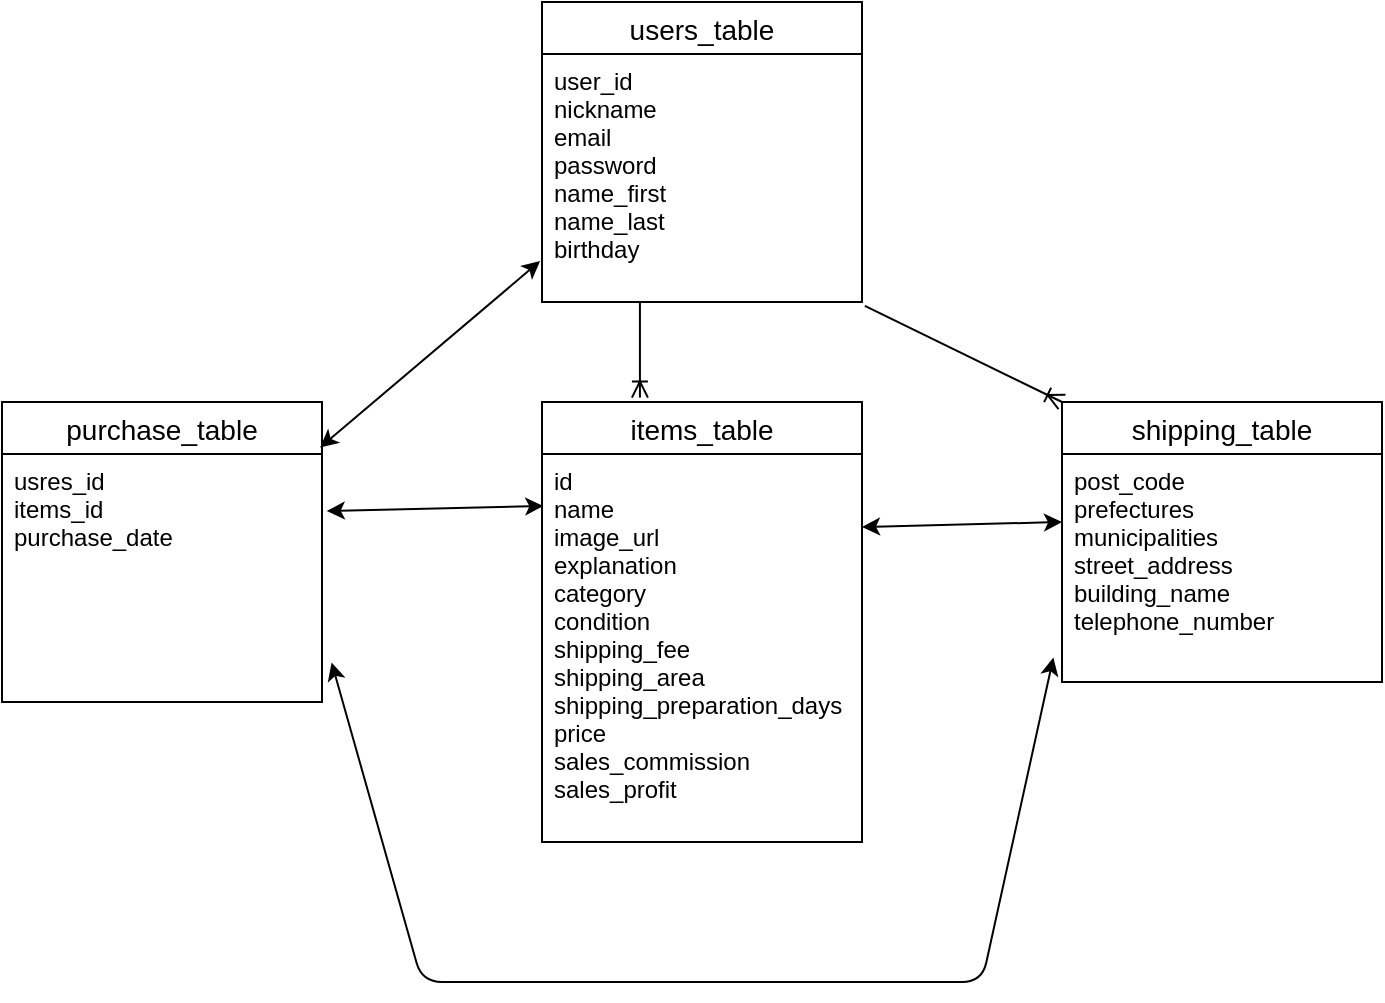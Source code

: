 <mxfile>
    <diagram id="Ton6pZLBZOgEZGGBjpQp" name="ページ1">
        <mxGraphModel dx="802" dy="714" grid="1" gridSize="10" guides="1" tooltips="1" connect="1" arrows="1" fold="1" page="1" pageScale="1" pageWidth="827" pageHeight="1169" math="0" shadow="0">
            <root>
                <mxCell id="0"/>
                <mxCell id="1" parent="0"/>
                <mxCell id="49" value="shipping_table" style="swimlane;fontStyle=0;childLayout=stackLayout;horizontal=1;startSize=26;horizontalStack=0;resizeParent=1;resizeParentMax=0;resizeLast=0;collapsible=1;marginBottom=0;align=center;fontSize=14;" parent="1" vertex="1">
                    <mxGeometry x="550" y="220" width="160" height="140" as="geometry"/>
                </mxCell>
                <mxCell id="50" value="post_code&#10;prefectures&#10;municipalities&#10;street_address&#10;building_name&#10;telephone_number&#10;&#10;&#10;&#10;&#10;" style="text;strokeColor=none;fillColor=none;spacingLeft=4;spacingRight=4;overflow=hidden;rotatable=0;points=[[0,0.5],[1,0.5]];portConstraint=eastwest;fontSize=12;" parent="49" vertex="1">
                    <mxGeometry y="26" width="160" height="114" as="geometry"/>
                </mxCell>
                <mxCell id="53" value="items_table" style="swimlane;fontStyle=0;childLayout=stackLayout;horizontal=1;startSize=26;horizontalStack=0;resizeParent=1;resizeParentMax=0;resizeLast=0;collapsible=1;marginBottom=0;align=center;fontSize=14;" parent="1" vertex="1">
                    <mxGeometry x="290" y="220" width="160" height="220" as="geometry"/>
                </mxCell>
                <mxCell id="54" value="id&#10;name&#10;image_url&#10;explanation&#10;category&#10;condition&#10;shipping_fee&#10;shipping_area&#10;shipping_preparation_days&#10;price&#10;sales_commission&#10;sales_profit&#10;&#10;&#10;&#10;&#10;&#10;" style="text;strokeColor=none;fillColor=none;spacingLeft=4;spacingRight=4;overflow=hidden;rotatable=0;points=[[0,0.5],[1,0.5]];portConstraint=eastwest;fontSize=12;" parent="53" vertex="1">
                    <mxGeometry y="26" width="160" height="194" as="geometry"/>
                </mxCell>
                <mxCell id="95" style="edgeStyle=none;html=1;endArrow=ERoneToMany;endFill=0;exitX=0.306;exitY=1;exitDx=0;exitDy=0;exitPerimeter=0;jumpSize=12;entryX=0.306;entryY=-0.01;entryDx=0;entryDy=0;entryPerimeter=0;" parent="1" source="63" target="53" edge="1">
                    <mxGeometry relative="1" as="geometry">
                        <mxPoint x="340" y="210" as="targetPoint"/>
                        <mxPoint x="280" y="120" as="sourcePoint"/>
                    </mxGeometry>
                </mxCell>
                <mxCell id="57" value="purchase_table" style="swimlane;fontStyle=0;childLayout=stackLayout;horizontal=1;startSize=26;horizontalStack=0;resizeParent=1;resizeParentMax=0;resizeLast=0;collapsible=1;marginBottom=0;align=center;fontSize=14;" parent="1" vertex="1">
                    <mxGeometry x="20" y="220" width="160" height="150" as="geometry"/>
                </mxCell>
                <mxCell id="58" value="usres_id&#10;items_id&#10;purchase_date&#10;&#10;" style="text;strokeColor=none;fillColor=none;spacingLeft=4;spacingRight=4;overflow=hidden;rotatable=0;points=[[0,0.5],[1,0.5]];portConstraint=eastwest;fontSize=12;" parent="57" vertex="1">
                    <mxGeometry y="26" width="160" height="124" as="geometry"/>
                </mxCell>
                <mxCell id="62" value="users_table" style="swimlane;fontStyle=0;childLayout=stackLayout;horizontal=1;startSize=26;horizontalStack=0;resizeParent=1;resizeParentMax=0;resizeLast=0;collapsible=1;marginBottom=0;align=center;fontSize=14;" parent="1" vertex="1">
                    <mxGeometry x="290" y="20" width="160" height="150" as="geometry"/>
                </mxCell>
                <mxCell id="63" value="user_id&#10;nickname&#10;email&#10;password&#10;name_first&#10;name_last&#10;birthday&#10;" style="text;strokeColor=none;fillColor=none;spacingLeft=4;spacingRight=4;overflow=hidden;rotatable=0;points=[[0,0.5],[1,0.5]];portConstraint=eastwest;fontSize=12;" parent="62" vertex="1">
                    <mxGeometry y="26" width="160" height="124" as="geometry"/>
                </mxCell>
                <mxCell id="96" style="edgeStyle=none;html=1;endArrow=ERoneToMany;endFill=0;exitX=1.009;exitY=1.016;exitDx=0;exitDy=0;exitPerimeter=0;jumpSize=12;entryX=0;entryY=0;entryDx=0;entryDy=0;" parent="1" source="63" target="49" edge="1">
                    <mxGeometry relative="1" as="geometry">
                        <mxPoint x="540" y="210" as="targetPoint"/>
                        <mxPoint x="348.96" y="180" as="sourcePoint"/>
                    </mxGeometry>
                </mxCell>
                <mxCell id="97" value="" style="endArrow=classic;startArrow=classic;html=1;jumpSize=12;entryX=-0.027;entryY=0.893;entryDx=0;entryDy=0;entryPerimeter=0;exitX=1.03;exitY=0.841;exitDx=0;exitDy=0;exitPerimeter=0;" parent="1" source="58" target="50" edge="1">
                    <mxGeometry width="50" height="50" relative="1" as="geometry">
                        <mxPoint x="180" y="370" as="sourcePoint"/>
                        <mxPoint x="230" y="320" as="targetPoint"/>
                        <Array as="points">
                            <mxPoint x="230" y="510"/>
                            <mxPoint x="360" y="510"/>
                            <mxPoint x="510" y="510"/>
                        </Array>
                    </mxGeometry>
                </mxCell>
                <mxCell id="98" value="" style="endArrow=classic;startArrow=classic;html=1;jumpSize=12;exitX=0.994;exitY=0.152;exitDx=0;exitDy=0;exitPerimeter=0;entryX=-0.006;entryY=0.835;entryDx=0;entryDy=0;entryPerimeter=0;" parent="1" source="57" target="63" edge="1">
                    <mxGeometry width="50" height="50" relative="1" as="geometry">
                        <mxPoint x="230" y="270" as="sourcePoint"/>
                        <mxPoint x="280" y="220" as="targetPoint"/>
                    </mxGeometry>
                </mxCell>
                <mxCell id="100" value="" style="endArrow=classic;startArrow=classic;html=1;jumpSize=12;exitX=1.015;exitY=0.23;exitDx=0;exitDy=0;exitPerimeter=0;entryX=0.004;entryY=0.134;entryDx=0;entryDy=0;entryPerimeter=0;" parent="1" source="58" target="54" edge="1">
                    <mxGeometry width="50" height="50" relative="1" as="geometry">
                        <mxPoint x="189.04" y="252.8" as="sourcePoint"/>
                        <mxPoint x="299.04" y="159.54" as="targetPoint"/>
                    </mxGeometry>
                </mxCell>
                <mxCell id="101" value="" style="endArrow=classic;startArrow=classic;html=1;jumpSize=12;exitX=1.015;exitY=0.23;exitDx=0;exitDy=0;exitPerimeter=0;" parent="1" edge="1">
                    <mxGeometry width="50" height="50" relative="1" as="geometry">
                        <mxPoint x="450.0" y="282.52" as="sourcePoint"/>
                        <mxPoint x="550" y="280" as="targetPoint"/>
                    </mxGeometry>
                </mxCell>
            </root>
        </mxGraphModel>
    </diagram>
</mxfile>